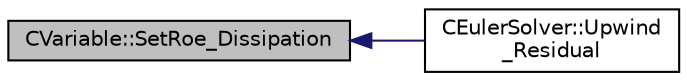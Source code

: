 digraph "CVariable::SetRoe_Dissipation"
{
  edge [fontname="Helvetica",fontsize="10",labelfontname="Helvetica",labelfontsize="10"];
  node [fontname="Helvetica",fontsize="10",shape=record];
  rankdir="LR";
  Node5679 [label="CVariable::SetRoe_Dissipation",height=0.2,width=0.4,color="black", fillcolor="grey75", style="filled", fontcolor="black"];
  Node5679 -> Node5680 [dir="back",color="midnightblue",fontsize="10",style="solid",fontname="Helvetica"];
  Node5680 [label="CEulerSolver::Upwind\l_Residual",height=0.2,width=0.4,color="black", fillcolor="white", style="filled",URL="$class_c_euler_solver.html#a9cb1da16bea732300854a351ebca2ed3",tooltip="Compute the spatial integration using a upwind scheme. "];
}
